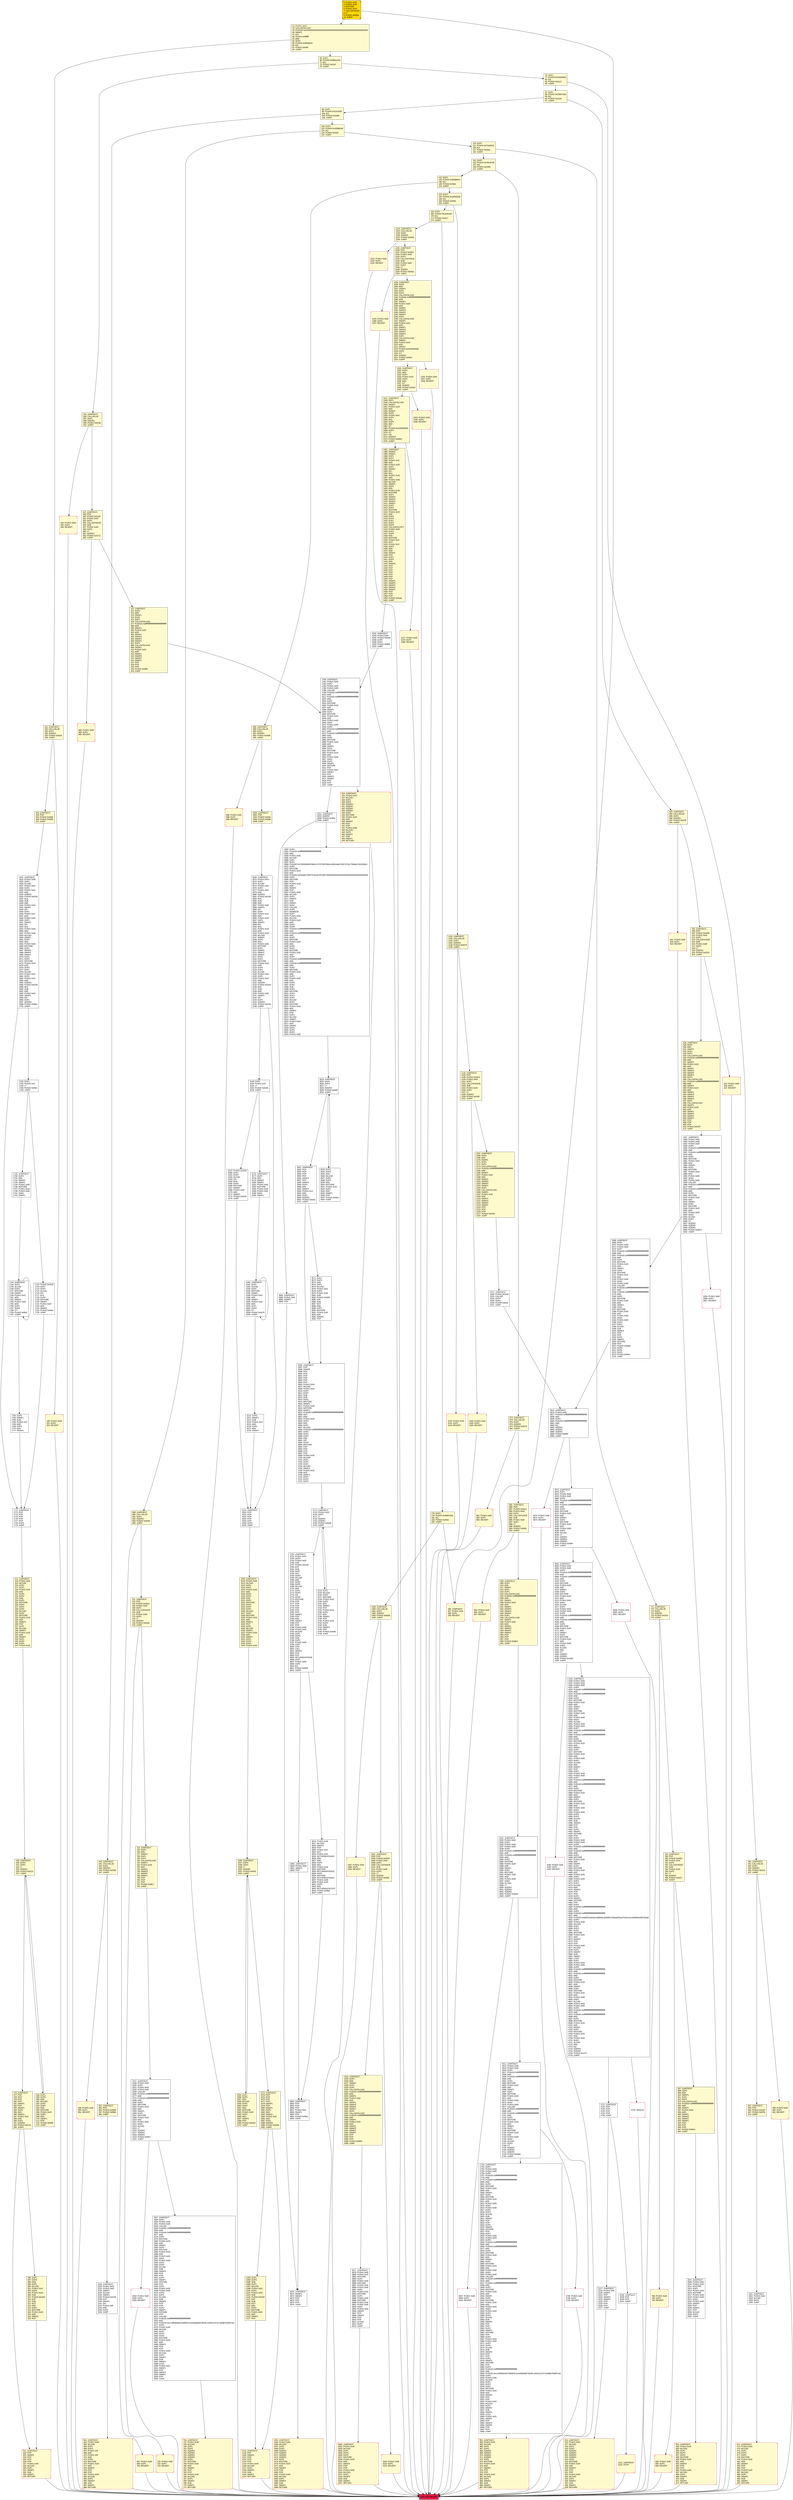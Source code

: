 digraph G {
bgcolor=transparent rankdir=UD;
node [shape=box style=filled color=black fillcolor=white fontname=arial fontcolor=black];
1223 [label="1223: JUMPDEST\l1224: CALLVALUE\l1225: DUP1\l1226: ISZERO\l1227: PUSH2 0x04d3\l1230: JUMPI\l" fillcolor=lemonchiffon ];
3974 [label="3974: JUMPDEST\l3975: DUP1\l3976: PUSH1 0x04\l3978: PUSH1 0x00\l3980: DUP6\l3981: PUSH20 0xffffffffffffffffffffffffffffffffffffffff\l4002: AND\l4003: PUSH20 0xffffffffffffffffffffffffffffffffffffffff\l4024: AND\l4025: DUP2\l4026: MSTORE\l4027: PUSH1 0x20\l4029: ADD\l4030: SWAP1\l4031: DUP2\l4032: MSTORE\l4033: PUSH1 0x20\l4035: ADD\l4036: PUSH1 0x00\l4038: SHA3\l4039: SLOAD\l4040: LT\l4041: ISZERO\l4042: ISZERO\l4043: ISZERO\l4044: PUSH2 0x0fd4\l4047: JUMPI\l" ];
450 [label="450: JUMPDEST\l451: CALLVALUE\l452: DUP1\l453: ISZERO\l454: PUSH2 0x01ce\l457: JUMPI\l" fillcolor=lemonchiffon ];
689 [label="689: JUMPDEST\l690: CALLVALUE\l691: DUP1\l692: ISZERO\l693: PUSH2 0x02bd\l696: JUMPI\l" fillcolor=lemonchiffon ];
3551 [label="3551: JUMPDEST\l3552: POP\l3553: POP\l3554: POP\l3555: POP\l3556: SWAP1\l3557: POP\l3558: SWAP1\l3559: DUP2\l3560: ADD\l3561: SWAP1\l3562: PUSH1 0x1f\l3564: AND\l3565: DUP1\l3566: ISZERO\l3567: PUSH2 0x0e0c\l3570: JUMPI\l" ];
2531 [label="2531: JUMPDEST\l2532: PUSH1 0x00\l2534: DUP2\l2535: PUSH1 0x04\l2537: PUSH1 0x00\l2539: DUP6\l2540: PUSH20 0xffffffffffffffffffffffffffffffffffffffff\l2561: AND\l2562: PUSH20 0xffffffffffffffffffffffffffffffffffffffff\l2583: AND\l2584: DUP2\l2585: MSTORE\l2586: PUSH1 0x20\l2588: ADD\l2589: SWAP1\l2590: DUP2\l2591: MSTORE\l2592: PUSH1 0x20\l2594: ADD\l2595: PUSH1 0x00\l2597: SHA3\l2598: SLOAD\l2599: LT\l2600: ISZERO\l2601: ISZERO\l2602: ISZERO\l2603: PUSH2 0x0a33\l2606: JUMPI\l" ];
3870 [label="3870: JUMPDEST\l3871: SWAP4\l3872: SWAP3\l3873: POP\l3874: POP\l3875: POP\l3876: JUMP\l" ];
505 [label="505: JUMPDEST\l506: POP\l507: PUSH2 0x0266\l510: PUSH1 0x04\l512: DUP1\l513: CALLDATASIZE\l514: SUB\l515: PUSH1 0x60\l517: DUP2\l518: LT\l519: ISZERO\l520: PUSH2 0x0210\l523: JUMPI\l" fillcolor=lemonchiffon ];
258 [label="258: DUP1\l259: DUP3\l260: ADD\l261: MLOAD\l262: DUP2\l263: DUP5\l264: ADD\l265: MSTORE\l266: PUSH1 0x20\l268: DUP2\l269: ADD\l270: SWAP1\l271: POP\l272: PUSH2 0x00f9\l275: JUMP\l" fillcolor=lemonchiffon ];
2507 [label="2507: JUMPDEST\l2508: PUSH1 0x04\l2510: PUSH1 0x20\l2512: MSTORE\l2513: DUP1\l2514: PUSH1 0x00\l2516: MSTORE\l2517: PUSH1 0x40\l2519: PUSH1 0x00\l2521: SHA3\l2522: PUSH1 0x00\l2524: SWAP2\l2525: POP\l2526: SWAP1\l2527: POP\l2528: SLOAD\l2529: DUP2\l2530: JUMP\l" ];
1235 [label="1235: JUMPDEST\l1236: POP\l1237: PUSH2 0x05b7\l1240: PUSH1 0x04\l1242: DUP1\l1243: CALLDATASIZE\l1244: SUB\l1245: PUSH1 0x60\l1247: DUP2\l1248: LT\l1249: ISZERO\l1250: PUSH2 0x04ea\l1253: JUMPI\l" fillcolor=lemonchiffon ];
2327 [label="2327: JUMPDEST\l2328: DUP2\l2329: PUSH1 0x04\l2331: PUSH1 0x00\l2333: CALLER\l2334: PUSH20 0xffffffffffffffffffffffffffffffffffffffff\l2355: AND\l2356: PUSH20 0xffffffffffffffffffffffffffffffffffffffff\l2377: AND\l2378: DUP2\l2379: MSTORE\l2380: PUSH1 0x20\l2382: ADD\l2383: SWAP1\l2384: DUP2\l2385: MSTORE\l2386: PUSH1 0x20\l2388: ADD\l2389: PUSH1 0x00\l2391: SHA3\l2392: PUSH1 0x00\l2394: DUP3\l2395: DUP3\l2396: SLOAD\l2397: SUB\l2398: SWAP3\l2399: POP\l2400: POP\l2401: DUP2\l2402: SWAP1\l2403: SSTORE\l2404: POP\l2405: DUP2\l2406: PUSH1 0x03\l2408: PUSH1 0x00\l2410: DUP3\l2411: DUP3\l2412: SLOAD\l2413: SUB\l2414: SWAP3\l2415: POP\l2416: POP\l2417: DUP2\l2418: SWAP1\l2419: SSTORE\l2420: POP\l2421: CALLER\l2422: PUSH20 0xffffffffffffffffffffffffffffffffffffffff\l2443: AND\l2444: PUSH32 0xcc16f5dbb4873280815c1ee09dbd06736cffcc184412cf7a71a0fdb75d397ca5\l2477: DUP4\l2478: PUSH1 0x40\l2480: MLOAD\l2481: DUP1\l2482: DUP3\l2483: DUP2\l2484: MSTORE\l2485: PUSH1 0x20\l2487: ADD\l2488: SWAP2\l2489: POP\l2490: POP\l2491: PUSH1 0x40\l2493: MLOAD\l2494: DUP1\l2495: SWAP2\l2496: SUB\l2497: SWAP1\l2498: LOG2\l2499: PUSH1 0x01\l2501: SWAP1\l2502: POP\l2503: SWAP2\l2504: SWAP1\l2505: POP\l2506: JUMP\l" ];
1055 [label="1055: DUP1\l1056: DUP3\l1057: ADD\l1058: MLOAD\l1059: DUP2\l1060: DUP5\l1061: ADD\l1062: MSTORE\l1063: PUSH1 0x20\l1065: DUP2\l1066: ADD\l1067: SWAP1\l1068: POP\l1069: PUSH2 0x0416\l1072: JUMP\l" fillcolor=lemonchiffon ];
1710 [label="1710: PUSH2 0x0100\l1713: DUP1\l1714: DUP4\l1715: SLOAD\l1716: DIV\l1717: MUL\l1718: DUP4\l1719: MSTORE\l1720: SWAP2\l1721: PUSH1 0x20\l1723: ADD\l1724: SWAP2\l1725: PUSH2 0x06ec\l1728: JUMP\l" ];
347 [label="347: JUMPDEST\l348: POP\l349: PUSH2 0x01a8\l352: PUSH1 0x04\l354: DUP1\l355: CALLDATASIZE\l356: SUB\l357: PUSH1 0x40\l359: DUP2\l360: LT\l361: ISZERO\l362: PUSH2 0x0172\l365: JUMPI\l" fillcolor=lemonchiffon ];
697 [label="697: PUSH1 0x00\l699: DUP1\l700: REVERT\l" fillcolor=lemonchiffon shape=Msquare color=crimson ];
1702 [label="1702: DUP1\l1703: PUSH1 0x1f\l1705: LT\l1706: PUSH2 0x06c1\l1709: JUMPI\l" ];
1381 [label="1381: JUMPDEST\l1382: SWAP2\l1383: SWAP1\l1384: DUP1\l1385: DUP1\l1386: PUSH1 0x1f\l1388: ADD\l1389: PUSH1 0x20\l1391: DUP1\l1392: SWAP2\l1393: DIV\l1394: MUL\l1395: PUSH1 0x20\l1397: ADD\l1398: PUSH1 0x40\l1400: MLOAD\l1401: SWAP1\l1402: DUP2\l1403: ADD\l1404: PUSH1 0x40\l1406: MSTORE\l1407: DUP1\l1408: SWAP4\l1409: SWAP3\l1410: SWAP2\l1411: SWAP1\l1412: DUP2\l1413: DUP2\l1414: MSTORE\l1415: PUSH1 0x20\l1417: ADD\l1418: DUP4\l1419: DUP4\l1420: DUP1\l1421: DUP3\l1422: DUP5\l1423: CALLDATACOPY\l1424: PUSH1 0x00\l1426: DUP2\l1427: DUP5\l1428: ADD\l1429: MSTORE\l1430: PUSH1 0x1f\l1432: NOT\l1433: PUSH1 0x1f\l1435: DUP3\l1436: ADD\l1437: AND\l1438: SWAP1\l1439: POP\l1440: DUP1\l1441: DUP4\l1442: ADD\l1443: SWAP3\l1444: POP\l1445: POP\l1446: POP\l1447: POP\l1448: POP\l1449: POP\l1450: POP\l1451: SWAP2\l1452: SWAP3\l1453: SWAP2\l1454: SWAP3\l1455: SWAP1\l1456: POP\l1457: POP\l1458: POP\l1459: PUSH2 0x0caa\l1462: JUMP\l" fillcolor=lemonchiffon ];
109 [label="109: DUP1\l110: PUSH4 0x42966c68\l115: EQ\l116: PUSH2 0x02b1\l119: JUMPI\l" fillcolor=lemonchiffon ];
2746 [label="2746: PUSH1 0x00\l2748: DUP1\l2749: REVERT\l" shape=Msquare color=crimson ];
661 [label="661: JUMPDEST\l662: PUSH1 0x40\l664: MLOAD\l665: DUP1\l666: DUP3\l667: PUSH1 0xff\l669: AND\l670: PUSH1 0xff\l672: AND\l673: DUP2\l674: MSTORE\l675: PUSH1 0x20\l677: ADD\l678: SWAP2\l679: POP\l680: POP\l681: PUSH1 0x40\l683: MLOAD\l684: DUP1\l685: SWAP2\l686: SUB\l687: SWAP1\l688: RETURN\l" fillcolor=lemonchiffon shape=Msquare color=crimson ];
3254 [label="3254: JUMPDEST\l3255: ISZERO\l3256: PUSH2 0x0f19\l3259: JUMPI\l" ];
296 [label="296: DUP1\l297: DUP3\l298: SUB\l299: DUP1\l300: MLOAD\l301: PUSH1 0x01\l303: DUP4\l304: PUSH1 0x20\l306: SUB\l307: PUSH2 0x0100\l310: EXP\l311: SUB\l312: NOT\l313: AND\l314: DUP2\l315: MSTORE\l316: PUSH1 0x20\l318: ADD\l319: SWAP2\l320: POP\l" fillcolor=lemonchiffon ];
3970 [label="3970: PUSH1 0x00\l3972: DUP1\l3973: REVERT\l" shape=Msquare color=crimson ];
1073 [label="1073: JUMPDEST\l1074: POP\l1075: POP\l1076: POP\l1077: POP\l1078: SWAP1\l1079: POP\l1080: SWAP1\l1081: DUP2\l1082: ADD\l1083: SWAP1\l1084: PUSH1 0x1f\l1086: AND\l1087: DUP1\l1088: ISZERO\l1089: PUSH2 0x045e\l1092: JUMPI\l" fillcolor=lemonchiffon ];
1921 [label="1921: JUMPDEST\l1922: PUSH1 0x03\l1924: SLOAD\l1925: DUP2\l1926: JUMP\l" ];
4052 [label="4052: JUMPDEST\l4053: PUSH1 0x04\l4055: PUSH1 0x00\l4057: DUP4\l4058: PUSH20 0xffffffffffffffffffffffffffffffffffffffff\l4079: AND\l4080: PUSH20 0xffffffffffffffffffffffffffffffffffffffff\l4101: AND\l4102: DUP2\l4103: MSTORE\l4104: PUSH1 0x20\l4106: ADD\l4107: SWAP1\l4108: DUP2\l4109: MSTORE\l4110: PUSH1 0x20\l4112: ADD\l4113: PUSH1 0x00\l4115: SHA3\l4116: SLOAD\l4117: DUP2\l4118: PUSH1 0x04\l4120: PUSH1 0x00\l4122: DUP6\l4123: PUSH20 0xffffffffffffffffffffffffffffffffffffffff\l4144: AND\l4145: PUSH20 0xffffffffffffffffffffffffffffffffffffffff\l4166: AND\l4167: DUP2\l4168: MSTORE\l4169: PUSH1 0x20\l4171: ADD\l4172: SWAP1\l4173: DUP2\l4174: MSTORE\l4175: PUSH1 0x20\l4177: ADD\l4178: PUSH1 0x00\l4180: SHA3\l4181: SLOAD\l4182: ADD\l4183: GT\l4184: ISZERO\l4185: ISZERO\l4186: PUSH2 0x1062\l4189: JUMPI\l" ];
1927 [label="1927: JUMPDEST\l1928: PUSH1 0x00\l1930: PUSH1 0x05\l1932: PUSH1 0x00\l1934: DUP6\l1935: PUSH20 0xffffffffffffffffffffffffffffffffffffffff\l1956: AND\l1957: PUSH20 0xffffffffffffffffffffffffffffffffffffffff\l1978: AND\l1979: DUP2\l1980: MSTORE\l1981: PUSH1 0x20\l1983: ADD\l1984: SWAP1\l1985: DUP2\l1986: MSTORE\l1987: PUSH1 0x20\l1989: ADD\l1990: PUSH1 0x00\l1992: SHA3\l1993: PUSH1 0x00\l1995: CALLER\l1996: PUSH20 0xffffffffffffffffffffffffffffffffffffffff\l2017: AND\l2018: PUSH20 0xffffffffffffffffffffffffffffffffffffffff\l2039: AND\l2040: DUP2\l2041: MSTORE\l2042: PUSH1 0x20\l2044: ADD\l2045: SWAP1\l2046: DUP2\l2047: MSTORE\l2048: PUSH1 0x20\l2050: ADD\l2051: PUSH1 0x00\l2053: SHA3\l2054: SLOAD\l2055: DUP3\l2056: GT\l2057: ISZERO\l2058: ISZERO\l2059: ISZERO\l2060: PUSH2 0x0814\l2063: JUMPI\l" ];
648 [label="648: PUSH1 0x00\l650: DUP1\l651: REVERT\l" fillcolor=lemonchiffon shape=Msquare color=crimson ];
904 [label="904: PUSH1 0x00\l906: DUP1\l907: REVERT\l" fillcolor=lemonchiffon shape=Msquare color=crimson ];
1163 [label="1163: PUSH1 0x00\l1165: DUP1\l1166: REVERT\l" fillcolor=lemonchiffon shape=Msquare color=crimson ];
873 [label="873: JUMPDEST\l874: CALLVALUE\l875: DUP1\l876: ISZERO\l877: PUSH2 0x0375\l880: JUMPI\l" fillcolor=lemonchiffon ];
191 [label="191: JUMPDEST\l192: CALLVALUE\l193: DUP1\l194: ISZERO\l195: PUSH2 0x00cb\l198: JUMPI\l" fillcolor=lemonchiffon ];
1347 [label="1347: JUMPDEST\l1348: DUP1\l1349: CALLDATALOAD\l1350: SWAP1\l1351: PUSH1 0x20\l1353: ADD\l1354: SWAP2\l1355: DUP5\l1356: PUSH1 0x01\l1358: DUP4\l1359: MUL\l1360: DUP5\l1361: ADD\l1362: GT\l1363: PUSH5 0x0100000000\l1369: DUP4\l1370: GT\l1371: OR\l1372: ISZERO\l1373: PUSH2 0x0565\l1376: JUMPI\l" fillcolor=lemonchiffon ];
203 [label="203: JUMPDEST\l204: POP\l205: PUSH2 0x00d4\l208: PUSH2 0x0656\l211: JUMP\l" fillcolor=lemonchiffon ];
276 [label="276: JUMPDEST\l277: POP\l278: POP\l279: POP\l280: POP\l281: SWAP1\l282: POP\l283: SWAP1\l284: DUP2\l285: ADD\l286: SWAP1\l287: PUSH1 0x1f\l289: AND\l290: DUP1\l291: ISZERO\l292: PUSH2 0x0141\l295: JUMPI\l" fillcolor=lemonchiffon ];
4721 [label="4721: JUMPDEST\l4722: POP\l4723: POP\l4724: POP\l4725: POP\l4726: JUMP\l" ];
335 [label="335: JUMPDEST\l336: CALLVALUE\l337: DUP1\l338: ISZERO\l339: PUSH2 0x015b\l342: JUMPI\l" fillcolor=lemonchiffon ];
1009 [label="1009: JUMPDEST\l1010: PUSH1 0x40\l1012: MLOAD\l1013: DUP1\l1014: DUP1\l1015: PUSH1 0x20\l1017: ADD\l1018: DUP3\l1019: DUP2\l1020: SUB\l1021: DUP3\l1022: MSTORE\l1023: DUP4\l1024: DUP2\l1025: DUP2\l1026: MLOAD\l1027: DUP2\l1028: MSTORE\l1029: PUSH1 0x20\l1031: ADD\l1032: SWAP2\l1033: POP\l1034: DUP1\l1035: MLOAD\l1036: SWAP1\l1037: PUSH1 0x20\l1039: ADD\l1040: SWAP1\l1041: DUP1\l1042: DUP4\l1043: DUP4\l1044: PUSH1 0x00\l" fillcolor=lemonchiffon ];
996 [label="996: PUSH1 0x00\l998: DUP1\l999: REVERT\l" fillcolor=lemonchiffon shape=Msquare color=crimson ];
2068 [label="2068: JUMPDEST\l2069: DUP2\l2070: PUSH1 0x05\l2072: PUSH1 0x00\l2074: DUP7\l2075: PUSH20 0xffffffffffffffffffffffffffffffffffffffff\l2096: AND\l2097: PUSH20 0xffffffffffffffffffffffffffffffffffffffff\l2118: AND\l2119: DUP2\l2120: MSTORE\l2121: PUSH1 0x20\l2123: ADD\l2124: SWAP1\l2125: DUP2\l2126: MSTORE\l2127: PUSH1 0x20\l2129: ADD\l2130: PUSH1 0x00\l2132: SHA3\l2133: PUSH1 0x00\l2135: CALLER\l2136: PUSH20 0xffffffffffffffffffffffffffffffffffffffff\l2157: AND\l2158: PUSH20 0xffffffffffffffffffffffffffffffffffffffff\l2179: AND\l2180: DUP2\l2181: MSTORE\l2182: PUSH1 0x20\l2184: ADD\l2185: SWAP1\l2186: DUP2\l2187: MSTORE\l2188: PUSH1 0x20\l2190: ADD\l2191: PUSH1 0x00\l2193: SHA3\l2194: PUSH1 0x00\l2196: DUP3\l2197: DUP3\l2198: SLOAD\l2199: SUB\l2200: SWAP3\l2201: POP\l2202: POP\l2203: DUP2\l2204: SWAP1\l2205: SSTORE\l2206: POP\l2207: PUSH2 0x08a9\l2210: DUP5\l2211: DUP5\l2212: DUP5\l2213: PUSH2 0x0f4a\l2216: JUMP\l" ];
1254 [label="1254: PUSH1 0x00\l1256: DUP1\l1257: REVERT\l" fillcolor=lemonchiffon shape=Msquare color=crimson ];
1329 [label="1329: JUMPDEST\l1330: DUP3\l1331: ADD\l1332: DUP4\l1333: PUSH1 0x20\l1335: DUP3\l1336: ADD\l1337: GT\l1338: ISZERO\l1339: PUSH2 0x0543\l1342: JUMPI\l" fillcolor=lemonchiffon ];
3533 [label="3533: DUP1\l3534: DUP3\l3535: ADD\l3536: MLOAD\l3537: DUP2\l3538: DUP5\l3539: ADD\l3540: MSTORE\l3541: PUSH1 0x20\l3543: DUP2\l3544: ADD\l3545: SWAP1\l3546: POP\l3547: PUSH2 0x0dc4\l3550: JUMP\l" ];
1093 [label="1093: DUP1\l1094: DUP3\l1095: SUB\l1096: DUP1\l1097: MLOAD\l1098: PUSH1 0x01\l1100: DUP4\l1101: PUSH1 0x20\l1103: SUB\l1104: PUSH2 0x0100\l1107: EXP\l1108: SUB\l1109: NOT\l1110: AND\l1111: DUP2\l1112: MSTORE\l1113: PUSH1 0x20\l1115: ADD\l1116: SWAP2\l1117: POP\l" fillcolor=lemonchiffon ];
1221 [label="1221: JUMPDEST\l1222: STOP\l" fillcolor=lemonchiffon shape=Msquare color=crimson ];
1520 [label="1520: PUSH1 0x00\l1522: DUP1\l1523: REVERT\l" fillcolor=lemonchiffon shape=Msquare color=crimson ];
501 [label="501: PUSH1 0x00\l503: DUP1\l504: REVERT\l" fillcolor=lemonchiffon shape=Msquare color=crimson ];
3877 [label="3877: JUMPDEST\l3878: PUSH1 0x05\l3880: PUSH1 0x20\l3882: MSTORE\l3883: DUP2\l3884: PUSH1 0x00\l3886: MSTORE\l3887: PUSH1 0x40\l3889: PUSH1 0x00\l3891: SHA3\l3892: PUSH1 0x20\l3894: MSTORE\l3895: DUP1\l3896: PUSH1 0x00\l3898: MSTORE\l3899: PUSH1 0x40\l3901: PUSH1 0x00\l3903: SHA3\l3904: PUSH1 0x00\l3906: SWAP2\l3907: POP\l3908: SWAP2\l3909: POP\l3910: POP\l3911: SLOAD\l3912: DUP2\l3913: JUMP\l" ];
153 [label="153: DUP1\l154: PUSH4 0xa9059cbb\l159: EQ\l160: PUSH2 0x046c\l163: JUMPI\l" fillcolor=lemonchiffon ];
772 [label="772: JUMPDEST\l773: CALLVALUE\l774: DUP1\l775: ISZERO\l776: PUSH2 0x0310\l779: JUMPI\l" fillcolor=lemonchiffon ];
3865 [label="3865: JUMPDEST\l3866: PUSH1 0x00\l3868: SWAP1\l3869: POP\l" ];
614 [label="614: JUMPDEST\l615: PUSH1 0x40\l617: MLOAD\l618: DUP1\l619: DUP3\l620: ISZERO\l621: ISZERO\l622: ISZERO\l623: ISZERO\l624: DUP2\l625: MSTORE\l626: PUSH1 0x20\l628: ADD\l629: SWAP2\l630: POP\l631: POP\l632: PUSH1 0x40\l634: MLOAD\l635: DUP1\l636: SWAP2\l637: SUB\l638: SWAP1\l639: RETURN\l" fillcolor=lemonchiffon shape=Msquare color=crimson ];
807 [label="807: JUMPDEST\l808: DUP2\l809: ADD\l810: SWAP1\l811: DUP1\l812: DUP1\l813: CALLDATALOAD\l814: PUSH20 0xffffffffffffffffffffffffffffffffffffffff\l835: AND\l836: SWAP1\l837: PUSH1 0x20\l839: ADD\l840: SWAP1\l841: SWAP3\l842: SWAP2\l843: SWAP1\l844: POP\l845: POP\l846: POP\l847: PUSH2 0x09cb\l850: JUMP\l" fillcolor=lemonchiffon ];
640 [label="640: JUMPDEST\l641: CALLVALUE\l642: DUP1\l643: ISZERO\l644: PUSH2 0x028c\l647: JUMPI\l" fillcolor=lemonchiffon ];
1501 [label="1501: JUMPDEST\l1502: POP\l1503: PUSH2 0x0640\l1506: PUSH1 0x04\l1508: DUP1\l1509: CALLDATASIZE\l1510: SUB\l1511: PUSH1 0x40\l1513: DUP2\l1514: LT\l1515: ISZERO\l1516: PUSH2 0x05f4\l1519: JUMPI\l" fillcolor=lemonchiffon ];
212 [label="212: JUMPDEST\l213: PUSH1 0x40\l215: MLOAD\l216: DUP1\l217: DUP1\l218: PUSH1 0x20\l220: ADD\l221: DUP3\l222: DUP2\l223: SUB\l224: DUP3\l225: MSTORE\l226: DUP4\l227: DUP2\l228: DUP2\l229: MLOAD\l230: DUP2\l231: MSTORE\l232: PUSH1 0x20\l234: ADD\l235: SWAP2\l236: POP\l237: DUP1\l238: MLOAD\l239: SWAP1\l240: PUSH1 0x20\l242: ADD\l243: SWAP1\l244: DUP1\l245: DUP4\l246: DUP4\l247: PUSH1 0x00\l" fillcolor=lemonchiffon ];
471 [label="471: JUMPDEST\l472: PUSH1 0x40\l474: MLOAD\l475: DUP1\l476: DUP3\l477: DUP2\l478: MSTORE\l479: PUSH1 0x20\l481: ADD\l482: SWAP2\l483: POP\l484: POP\l485: PUSH1 0x40\l487: MLOAD\l488: DUP1\l489: SWAP2\l490: SUB\l491: SWAP1\l492: RETURN\l" fillcolor=lemonchiffon shape=Msquare color=crimson ];
1258 [label="1258: JUMPDEST\l1259: DUP2\l1260: ADD\l1261: SWAP1\l1262: DUP1\l1263: DUP1\l1264: CALLDATALOAD\l1265: PUSH20 0xffffffffffffffffffffffffffffffffffffffff\l1286: AND\l1287: SWAP1\l1288: PUSH1 0x20\l1290: ADD\l1291: SWAP1\l1292: SWAP3\l1293: SWAP2\l1294: SWAP1\l1295: DUP1\l1296: CALLDATALOAD\l1297: SWAP1\l1298: PUSH1 0x20\l1300: ADD\l1301: SWAP1\l1302: SWAP3\l1303: SWAP2\l1304: SWAP1\l1305: DUP1\l1306: CALLDATALOAD\l1307: SWAP1\l1308: PUSH1 0x20\l1310: ADD\l1311: SWAP1\l1312: PUSH5 0x0100000000\l1318: DUP2\l1319: GT\l1320: ISZERO\l1321: PUSH2 0x0531\l1324: JUMPI\l" fillcolor=lemonchiffon ];
199 [label="199: PUSH1 0x00\l201: DUP1\l202: REVERT\l" fillcolor=lemonchiffon shape=Msquare color=crimson ];
2611 [label="2611: JUMPDEST\l2612: PUSH1 0x05\l2614: PUSH1 0x00\l2616: DUP5\l2617: PUSH20 0xffffffffffffffffffffffffffffffffffffffff\l2638: AND\l2639: PUSH20 0xffffffffffffffffffffffffffffffffffffffff\l2660: AND\l2661: DUP2\l2662: MSTORE\l2663: PUSH1 0x20\l2665: ADD\l2666: SWAP1\l2667: DUP2\l2668: MSTORE\l2669: PUSH1 0x20\l2671: ADD\l2672: PUSH1 0x00\l2674: SHA3\l2675: PUSH1 0x00\l2677: CALLER\l2678: PUSH20 0xffffffffffffffffffffffffffffffffffffffff\l2699: AND\l2700: PUSH20 0xffffffffffffffffffffffffffffffffffffffff\l2721: AND\l2722: DUP2\l2723: MSTORE\l2724: PUSH1 0x20\l2726: ADD\l2727: SWAP1\l2728: DUP2\l2729: MSTORE\l2730: PUSH1 0x20\l2732: ADD\l2733: PUSH1 0x00\l2735: SHA3\l2736: SLOAD\l2737: DUP3\l2738: GT\l2739: ISZERO\l2740: ISZERO\l2741: ISZERO\l2742: PUSH2 0x0abe\l2745: JUMPI\l" ];
3190 [label="3190: JUMPDEST\l3191: DUP2\l3192: SLOAD\l3193: DUP2\l3194: MSTORE\l3195: SWAP1\l3196: PUSH1 0x01\l3198: ADD\l3199: SWAP1\l3200: PUSH1 0x20\l3202: ADD\l3203: DUP1\l3204: DUP4\l3205: GT\l3206: PUSH2 0x0c76\l3209: JUMPI\l" ];
458 [label="458: PUSH1 0x00\l460: DUP1\l461: REVERT\l" fillcolor=lemonchiffon shape=Msquare color=crimson ];
1046 [label="1046: JUMPDEST\l1047: DUP4\l1048: DUP2\l1049: LT\l1050: ISZERO\l1051: PUSH2 0x0431\l1054: JUMPI\l" fillcolor=lemonchiffon ];
1167 [label="1167: JUMPDEST\l1168: DUP2\l1169: ADD\l1170: SWAP1\l1171: DUP1\l1172: DUP1\l1173: CALLDATALOAD\l1174: PUSH20 0xffffffffffffffffffffffffffffffffffffffff\l1195: AND\l1196: SWAP1\l1197: PUSH1 0x20\l1199: ADD\l1200: SWAP1\l1201: SWAP3\l1202: SWAP2\l1203: SWAP1\l1204: DUP1\l1205: CALLDATALOAD\l1206: SWAP1\l1207: PUSH1 0x20\l1209: ADD\l1210: SWAP1\l1211: SWAP3\l1212: SWAP2\l1213: SWAP1\l1214: POP\l1215: POP\l1216: POP\l1217: PUSH2 0x0c9b\l1220: JUMP\l" fillcolor=lemonchiffon ];
1231 [label="1231: PUSH1 0x00\l1233: DUP1\l1234: REVERT\l" fillcolor=lemonchiffon shape=Msquare color=crimson ];
720 [label="720: PUSH1 0x00\l722: DUP1\l723: REVERT\l" fillcolor=lemonchiffon shape=Msquare color=crimson ];
724 [label="724: JUMPDEST\l725: DUP2\l726: ADD\l727: SWAP1\l728: DUP1\l729: DUP1\l730: CALLDATALOAD\l731: SWAP1\l732: PUSH1 0x20\l734: ADD\l735: SWAP1\l736: SWAP3\l737: SWAP2\l738: SWAP1\l739: POP\l740: POP\l741: POP\l742: PUSH2 0x08c7\l745: JUMP\l" fillcolor=lemonchiffon ];
4048 [label="4048: PUSH1 0x00\l4050: DUP1\l4051: REVERT\l" shape=Msquare color=crimson ];
3176 [label="3176: JUMPDEST\l3177: DUP3\l3178: ADD\l3179: SWAP2\l3180: SWAP1\l3181: PUSH1 0x00\l3183: MSTORE\l3184: PUSH1 0x20\l3186: PUSH1 0x00\l3188: SHA3\l3189: SWAP1\l" ];
1489 [label="1489: JUMPDEST\l1490: CALLVALUE\l1491: DUP1\l1492: ISZERO\l1493: PUSH2 0x05dd\l1496: JUMPI\l" fillcolor=lemonchiffon ];
3242 [label="3242: JUMPDEST\l3243: PUSH1 0x00\l3245: PUSH2 0x0cb6\l3248: DUP5\l3249: DUP5\l3250: PUSH2 0x06f4\l3253: JUMP\l" ];
4727 [label="4727: EXIT BLOCK\l" fillcolor=crimson ];
1497 [label="1497: PUSH1 0x00\l1499: DUP1\l1500: REVERT\l" fillcolor=lemonchiffon shape=Msquare color=crimson ];
3157 [label="3157: PUSH2 0x0100\l3160: DUP1\l3161: DUP4\l3162: SLOAD\l3163: DIV\l3164: MUL\l3165: DUP4\l3166: MSTORE\l3167: SWAP2\l3168: PUSH1 0x20\l3170: ADD\l3171: SWAP2\l3172: PUSH2 0x0c93\l3175: JUMP\l" ];
3713 [label="3713: JUMPDEST\l3714: PUSH1 0x20\l3716: DUP4\l3717: LT\l3718: ISZERO\l3719: ISZERO\l3720: PUSH2 0x0ea6\l3723: JUMPI\l" ];
3260 [label="3260: DUP4\l3261: PUSH20 0xffffffffffffffffffffffffffffffffffffffff\l3282: AND\l3283: PUSH1 0x40\l3285: MLOAD\l3286: DUP1\l3287: DUP1\l3288: PUSH32 0x72656365697665417070726f76616c28616464726573732c75696e743235362c\l3321: DUP2\l3322: MSTORE\l3323: PUSH1 0x20\l3325: ADD\l3326: PUSH32 0x616464726573732c627974657329000000000000000000000000000000000000\l3359: DUP2\l3360: MSTORE\l3361: POP\l3362: PUSH1 0x2e\l3364: ADD\l3365: SWAP1\l3366: POP\l3367: PUSH1 0x40\l3369: MLOAD\l3370: DUP1\l3371: SWAP2\l3372: SUB\l3373: SWAP1\l3374: SHA3\l3375: CALLER\l3376: DUP6\l3377: ADDRESS\l3378: DUP7\l3379: PUSH1 0x40\l3381: MLOAD\l3382: PUSH1 0x24\l3384: ADD\l3385: DUP1\l3386: DUP6\l3387: PUSH20 0xffffffffffffffffffffffffffffffffffffffff\l3408: AND\l3409: PUSH20 0xffffffffffffffffffffffffffffffffffffffff\l3430: AND\l3431: DUP2\l3432: MSTORE\l3433: PUSH1 0x20\l3435: ADD\l3436: DUP5\l3437: DUP2\l3438: MSTORE\l3439: PUSH1 0x20\l3441: ADD\l3442: DUP4\l3443: PUSH20 0xffffffffffffffffffffffffffffffffffffffff\l3464: AND\l3465: PUSH20 0xffffffffffffffffffffffffffffffffffffffff\l3486: AND\l3487: DUP2\l3488: MSTORE\l3489: PUSH1 0x20\l3491: ADD\l3492: DUP1\l3493: PUSH1 0x20\l3495: ADD\l3496: DUP3\l3497: DUP2\l3498: SUB\l3499: DUP3\l3500: MSTORE\l3501: DUP4\l3502: DUP2\l3503: DUP2\l3504: MLOAD\l3505: DUP2\l3506: MSTORE\l3507: PUSH1 0x20\l3509: ADD\l3510: SWAP2\l3511: POP\l3512: DUP1\l3513: MLOAD\l3514: SWAP1\l3515: PUSH1 0x20\l3517: ADD\l3518: SWAP1\l3519: DUP1\l3520: DUP4\l3521: DUP4\l3522: PUSH1 0x00\l" ];
803 [label="803: PUSH1 0x00\l805: DUP1\l806: REVERT\l" fillcolor=lemonchiffon shape=Msquare color=crimson ];
784 [label="784: JUMPDEST\l785: POP\l786: PUSH2 0x0353\l789: PUSH1 0x04\l791: DUP1\l792: CALLDATASIZE\l793: SUB\l794: PUSH1 0x20\l796: DUP2\l797: LT\l798: ISZERO\l799: PUSH2 0x0327\l802: JUMPI\l" fillcolor=lemonchiffon ];
3848 [label="3848: JUMPDEST\l3849: PUSH1 0x60\l3851: SWAP2\l3852: POP\l" ];
1463 [label="1463: JUMPDEST\l1464: PUSH1 0x40\l1466: MLOAD\l1467: DUP1\l1468: DUP3\l1469: ISZERO\l1470: ISZERO\l1471: ISZERO\l1472: ISZERO\l1473: DUP2\l1474: MSTORE\l1475: PUSH1 0x20\l1477: ADD\l1478: SWAP2\l1479: POP\l1480: POP\l1481: PUSH1 0x40\l1483: MLOAD\l1484: DUP1\l1485: SWAP2\l1486: SUB\l1487: SWAP1\l1488: RETURN\l" fillcolor=lemonchiffon shape=Msquare color=crimson ];
1325 [label="1325: PUSH1 0x00\l1327: DUP1\l1328: REVERT\l" fillcolor=lemonchiffon shape=Msquare color=crimson ];
2607 [label="2607: PUSH1 0x00\l2609: DUP1\l2610: REVERT\l" shape=Msquare color=crimson ];
1622 [label="1622: JUMPDEST\l1623: PUSH1 0x00\l1625: DUP1\l1626: SLOAD\l1627: PUSH1 0x01\l1629: DUP2\l1630: PUSH1 0x01\l1632: AND\l1633: ISZERO\l1634: PUSH2 0x0100\l1637: MUL\l1638: SUB\l1639: AND\l1640: PUSH1 0x02\l1642: SWAP1\l1643: DIV\l1644: DUP1\l1645: PUSH1 0x1f\l1647: ADD\l1648: PUSH1 0x20\l1650: DUP1\l1651: SWAP2\l1652: DIV\l1653: MUL\l1654: PUSH1 0x20\l1656: ADD\l1657: PUSH1 0x40\l1659: MLOAD\l1660: SWAP1\l1661: DUP2\l1662: ADD\l1663: PUSH1 0x40\l1665: MSTORE\l1666: DUP1\l1667: SWAP3\l1668: SWAP2\l1669: SWAP1\l1670: DUP2\l1671: DUP2\l1672: MSTORE\l1673: PUSH1 0x20\l1675: ADD\l1676: DUP3\l1677: DUP1\l1678: SLOAD\l1679: PUSH1 0x01\l1681: DUP2\l1682: PUSH1 0x01\l1684: AND\l1685: ISZERO\l1686: PUSH2 0x0100\l1689: MUL\l1690: SUB\l1691: AND\l1692: PUSH1 0x02\l1694: SWAP1\l1695: DIV\l1696: DUP1\l1697: ISZERO\l1698: PUSH2 0x06ec\l1701: JUMPI\l" ];
885 [label="885: JUMPDEST\l886: POP\l887: PUSH2 0x03c2\l890: PUSH1 0x04\l892: DUP1\l893: CALLDATASIZE\l894: SUB\l895: PUSH1 0x40\l897: DUP2\l898: LT\l899: ISZERO\l900: PUSH2 0x038c\l903: JUMPI\l" fillcolor=lemonchiffon ];
652 [label="652: JUMPDEST\l653: POP\l654: PUSH2 0x0295\l657: PUSH2 0x08b4\l660: JUMP\l" fillcolor=lemonchiffon ];
424 [label="424: JUMPDEST\l425: PUSH1 0x40\l427: MLOAD\l428: DUP1\l429: DUP3\l430: ISZERO\l431: ISZERO\l432: ISZERO\l433: ISZERO\l434: DUP2\l435: MSTORE\l436: PUSH1 0x20\l438: ADD\l439: SWAP2\l440: POP\l441: POP\l442: PUSH1 0x40\l444: MLOAD\l445: DUP1\l446: SWAP2\l447: SUB\l448: SWAP1\l449: RETURN\l" fillcolor=lemonchiffon shape=Msquare color=crimson ];
142 [label="142: DUP1\l143: PUSH4 0x95d89b41\l148: EQ\l149: PUSH2 0x03dc\l152: JUMPI\l" fillcolor=lemonchiffon ];
370 [label="370: JUMPDEST\l371: DUP2\l372: ADD\l373: SWAP1\l374: DUP1\l375: DUP1\l376: CALLDATALOAD\l377: PUSH20 0xffffffffffffffffffffffffffffffffffffffff\l398: AND\l399: SWAP1\l400: PUSH1 0x20\l402: ADD\l403: SWAP1\l404: SWAP3\l405: SWAP2\l406: SWAP1\l407: DUP1\l408: CALLDATALOAD\l409: SWAP1\l410: PUSH1 0x20\l412: ADD\l413: SWAP1\l414: SWAP3\l415: SWAP2\l416: SWAP1\l417: POP\l418: POP\l419: POP\l420: PUSH2 0x06f4\l423: JUMP\l" fillcolor=lemonchiffon ];
528 [label="528: JUMPDEST\l529: DUP2\l530: ADD\l531: SWAP1\l532: DUP1\l533: DUP1\l534: CALLDATALOAD\l535: PUSH20 0xffffffffffffffffffffffffffffffffffffffff\l556: AND\l557: SWAP1\l558: PUSH1 0x20\l560: ADD\l561: SWAP1\l562: SWAP3\l563: SWAP2\l564: SWAP1\l565: DUP1\l566: CALLDATALOAD\l567: PUSH20 0xffffffffffffffffffffffffffffffffffffffff\l588: AND\l589: SWAP1\l590: PUSH1 0x20\l592: ADD\l593: SWAP1\l594: SWAP3\l595: SWAP2\l596: SWAP1\l597: DUP1\l598: CALLDATALOAD\l599: SWAP1\l600: PUSH1 0x20\l602: ADD\l603: SWAP1\l604: SWAP3\l605: SWAP2\l606: SWAP1\l607: POP\l608: POP\l609: POP\l610: PUSH2 0x0787\l613: JUMP\l" fillcolor=lemonchiffon ];
1524 [label="1524: JUMPDEST\l1525: DUP2\l1526: ADD\l1527: SWAP1\l1528: DUP1\l1529: DUP1\l1530: CALLDATALOAD\l1531: PUSH20 0xffffffffffffffffffffffffffffffffffffffff\l1552: AND\l1553: SWAP1\l1554: PUSH1 0x20\l1556: ADD\l1557: SWAP1\l1558: SWAP3\l1559: SWAP2\l1560: SWAP1\l1561: DUP1\l1562: CALLDATALOAD\l1563: PUSH20 0xffffffffffffffffffffffffffffffffffffffff\l1584: AND\l1585: SWAP1\l1586: PUSH1 0x20\l1588: ADD\l1589: SWAP1\l1590: SWAP3\l1591: SWAP2\l1592: SWAP1\l1593: POP\l1594: POP\l1595: POP\l1596: PUSH2 0x0f25\l1599: JUMP\l" fillcolor=lemonchiffon ];
3853 [label="3853: JUMPDEST\l3854: POP\l3855: POP\l3856: POP\l3857: PUSH1 0x01\l3859: SWAP1\l3860: POP\l3861: PUSH2 0x0f1e\l3864: JUMP\l" ];
1343 [label="1343: PUSH1 0x00\l1345: DUP1\l1346: REVERT\l" fillcolor=lemonchiffon shape=Msquare color=crimson ];
462 [label="462: JUMPDEST\l463: POP\l464: PUSH2 0x01d7\l467: PUSH2 0x0781\l470: JUMP\l" fillcolor=lemonchiffon ];
3596 [label="3596: JUMPDEST\l3597: POP\l3598: SWAP6\l3599: POP\l3600: POP\l3601: POP\l3602: POP\l3603: POP\l3604: POP\l3605: PUSH1 0x40\l3607: MLOAD\l3608: PUSH1 0x20\l3610: DUP2\l3611: DUP4\l3612: SUB\l3613: SUB\l3614: DUP2\l3615: MSTORE\l3616: SWAP1\l3617: PUSH1 0x40\l3619: MSTORE\l3620: SWAP1\l3621: PUSH28 0xffffffffffffffffffffffffffffffffffffffffffffffffffffffff\l3650: NOT\l3651: AND\l3652: PUSH1 0x20\l3654: DUP3\l3655: ADD\l3656: DUP1\l3657: MLOAD\l3658: PUSH28 0xffffffffffffffffffffffffffffffffffffffffffffffffffffffff\l3687: DUP4\l3688: DUP2\l3689: DUP4\l3690: AND\l3691: OR\l3692: DUP4\l3693: MSTORE\l3694: POP\l3695: POP\l3696: POP\l3697: POP\l3698: PUSH1 0x40\l3700: MLOAD\l3701: DUP1\l3702: DUP3\l3703: DUP1\l3704: MLOAD\l3705: SWAP1\l3706: PUSH1 0x20\l3708: ADD\l3709: SWAP1\l3710: DUP1\l3711: DUP4\l3712: DUP4\l" ];
3524 [label="3524: JUMPDEST\l3525: DUP4\l3526: DUP2\l3527: LT\l3528: ISZERO\l3529: PUSH2 0x0ddf\l3532: JUMPI\l" ];
3219 [label="3219: JUMPDEST\l3220: POP\l3221: POP\l3222: POP\l3223: POP\l3224: POP\l3225: DUP2\l3226: JUMP\l" ];
65 [label="65: DUP1\l66: PUSH4 0x095ea7b3\l71: EQ\l72: PUSH2 0x014f\l75: JUMPI\l" fillcolor=lemonchiffon ];
3750 [label="3750: JUMPDEST\l3751: PUSH1 0x01\l3753: DUP4\l3754: PUSH1 0x20\l3756: SUB\l3757: PUSH2 0x0100\l3760: EXP\l3761: SUB\l3762: DUP1\l3763: NOT\l3764: DUP3\l3765: MLOAD\l3766: AND\l3767: DUP2\l3768: DUP5\l3769: MLOAD\l3770: AND\l3771: DUP1\l3772: DUP3\l3773: OR\l3774: DUP6\l3775: MSTORE\l3776: POP\l3777: POP\l3778: POP\l3779: POP\l3780: POP\l3781: POP\l3782: SWAP1\l3783: POP\l3784: ADD\l3785: SWAP2\l3786: POP\l3787: POP\l3788: PUSH1 0x00\l3790: PUSH1 0x40\l3792: MLOAD\l3793: DUP1\l3794: DUP4\l3795: SUB\l3796: DUP2\l3797: PUSH1 0x00\l3799: DUP7\l3800: GAS\l3801: CALL\l3802: SWAP2\l3803: POP\l3804: POP\l3805: RETURNDATASIZE\l3806: DUP1\l3807: PUSH1 0x00\l3809: DUP2\l3810: EQ\l3811: PUSH2 0x0f08\l3814: JUMPI\l" ];
0 [label="0: PUSH1 0x80\l2: PUSH1 0x40\l4: MSTORE\l5: PUSH1 0x04\l7: CALLDATASIZE\l8: LT\l9: PUSH2 0x00ba\l12: JUMPI\l" fillcolor=lemonchiffon shape=Msquare fillcolor=gold ];
249 [label="249: JUMPDEST\l250: DUP4\l251: DUP2\l252: LT\l253: ISZERO\l254: PUSH2 0x0114\l257: JUMPI\l" fillcolor=lemonchiffon ];
524 [label="524: PUSH1 0x00\l526: DUP1\l527: REVERT\l" fillcolor=lemonchiffon shape=Msquare color=crimson ];
780 [label="780: PUSH1 0x00\l782: DUP1\l783: REVERT\l" fillcolor=lemonchiffon shape=Msquare color=crimson ];
2217 [label="2217: JUMPDEST\l2218: PUSH1 0x01\l2220: SWAP1\l2221: POP\l2222: SWAP4\l2223: SWAP3\l2224: POP\l2225: POP\l2226: POP\l2227: JUMP\l" ];
3724 [label="3724: DUP1\l3725: MLOAD\l3726: DUP3\l3727: MSTORE\l3728: PUSH1 0x20\l3730: DUP3\l3731: ADD\l3732: SWAP2\l3733: POP\l3734: PUSH1 0x20\l3736: DUP2\l3737: ADD\l3738: SWAP1\l3739: POP\l3740: PUSH1 0x20\l3742: DUP4\l3743: SUB\l3744: SWAP3\l3745: POP\l3746: PUSH2 0x0e81\l3749: JUMP\l" ];
13 [label="13: PUSH1 0x00\l15: CALLDATALOAD\l16: PUSH29 0x0100000000000000000000000000000000000000000000000000000000\l46: SWAP1\l47: DIV\l48: PUSH4 0xffffffff\l53: AND\l54: DUP1\l55: PUSH4 0x06fdde03\l60: EQ\l61: PUSH2 0x00bf\l64: JUMPI\l" fillcolor=lemonchiffon ];
76 [label="76: DUP1\l77: PUSH4 0x18160ddd\l82: EQ\l83: PUSH2 0x01c2\l86: JUMPI\l" fillcolor=lemonchiffon ];
3227 [label="3227: JUMPDEST\l3228: PUSH2 0x0ca6\l3231: CALLER\l3232: DUP4\l3233: DUP4\l3234: PUSH2 0x0f4a\l3237: JUMP\l" ];
2064 [label="2064: PUSH1 0x00\l2066: DUP1\l2067: REVERT\l" shape=Msquare color=crimson ];
2323 [label="2323: PUSH1 0x00\l2325: DUP1\l2326: REVERT\l" shape=Msquare color=crimson ];
3210 [label="3210: DUP3\l3211: SWAP1\l3212: SUB\l3213: PUSH1 0x1f\l3215: AND\l3216: DUP3\l3217: ADD\l3218: SWAP2\l" ];
131 [label="131: DUP1\l132: PUSH4 0x79cc6790\l137: EQ\l138: PUSH2 0x0369\l141: JUMPI\l" fillcolor=lemonchiffon ];
2228 [label="2228: JUMPDEST\l2229: PUSH1 0x02\l2231: PUSH1 0x00\l2233: SWAP1\l2234: SLOAD\l2235: SWAP1\l2236: PUSH2 0x0100\l2239: EXP\l2240: SWAP1\l2241: DIV\l2242: PUSH1 0xff\l2244: AND\l2245: DUP2\l2246: JUMP\l" ];
164 [label="164: DUP1\l165: PUSH4 0xcae9ca51\l170: EQ\l171: PUSH2 0x04c7\l174: JUMPI\l" fillcolor=lemonchiffon ];
4194 [label="4194: JUMPDEST\l4195: PUSH1 0x00\l4197: PUSH1 0x04\l4199: PUSH1 0x00\l4201: DUP5\l4202: PUSH20 0xffffffffffffffffffffffffffffffffffffffff\l4223: AND\l4224: PUSH20 0xffffffffffffffffffffffffffffffffffffffff\l4245: AND\l4246: DUP2\l4247: MSTORE\l4248: PUSH1 0x20\l4250: ADD\l4251: SWAP1\l4252: DUP2\l4253: MSTORE\l4254: PUSH1 0x20\l4256: ADD\l4257: PUSH1 0x00\l4259: SHA3\l4260: SLOAD\l4261: PUSH1 0x04\l4263: PUSH1 0x00\l4265: DUP7\l4266: PUSH20 0xffffffffffffffffffffffffffffffffffffffff\l4287: AND\l4288: PUSH20 0xffffffffffffffffffffffffffffffffffffffff\l4309: AND\l4310: DUP2\l4311: MSTORE\l4312: PUSH1 0x20\l4314: ADD\l4315: SWAP1\l4316: DUP2\l4317: MSTORE\l4318: PUSH1 0x20\l4320: ADD\l4321: PUSH1 0x00\l4323: SHA3\l4324: SLOAD\l4325: ADD\l4326: SWAP1\l4327: POP\l4328: DUP2\l4329: PUSH1 0x04\l4331: PUSH1 0x00\l4333: DUP7\l4334: PUSH20 0xffffffffffffffffffffffffffffffffffffffff\l4355: AND\l4356: PUSH20 0xffffffffffffffffffffffffffffffffffffffff\l4377: AND\l4378: DUP2\l4379: MSTORE\l4380: PUSH1 0x20\l4382: ADD\l4383: SWAP1\l4384: DUP2\l4385: MSTORE\l4386: PUSH1 0x20\l4388: ADD\l4389: PUSH1 0x00\l4391: SHA3\l4392: PUSH1 0x00\l4394: DUP3\l4395: DUP3\l4396: SLOAD\l4397: SUB\l4398: SWAP3\l4399: POP\l4400: POP\l4401: DUP2\l4402: SWAP1\l4403: SSTORE\l4404: POP\l4405: DUP2\l4406: PUSH1 0x04\l4408: PUSH1 0x00\l4410: DUP6\l4411: PUSH20 0xffffffffffffffffffffffffffffffffffffffff\l4432: AND\l4433: PUSH20 0xffffffffffffffffffffffffffffffffffffffff\l4454: AND\l4455: DUP2\l4456: MSTORE\l4457: PUSH1 0x20\l4459: ADD\l4460: SWAP1\l4461: DUP2\l4462: MSTORE\l4463: PUSH1 0x20\l4465: ADD\l4466: PUSH1 0x00\l4468: SHA3\l4469: PUSH1 0x00\l4471: DUP3\l4472: DUP3\l4473: SLOAD\l4474: ADD\l4475: SWAP3\l4476: POP\l4477: POP\l4478: DUP2\l4479: SWAP1\l4480: SSTORE\l4481: POP\l4482: DUP3\l4483: PUSH20 0xffffffffffffffffffffffffffffffffffffffff\l4504: AND\l4505: DUP5\l4506: PUSH20 0xffffffffffffffffffffffffffffffffffffffff\l4527: AND\l4528: PUSH32 0xddf252ad1be2c89b69c2b068fc378daa952ba7f163c4a11628f55a4df523b3ef\l4561: DUP5\l4562: PUSH1 0x40\l4564: MLOAD\l4565: DUP1\l4566: DUP3\l4567: DUP2\l4568: MSTORE\l4569: PUSH1 0x20\l4571: ADD\l4572: SWAP2\l4573: POP\l4574: POP\l4575: PUSH1 0x40\l4577: MLOAD\l4578: DUP1\l4579: SWAP2\l4580: SUB\l4581: SWAP1\l4582: LOG3\l4583: DUP1\l4584: PUSH1 0x04\l4586: PUSH1 0x00\l4588: DUP6\l4589: PUSH20 0xffffffffffffffffffffffffffffffffffffffff\l4610: AND\l4611: PUSH20 0xffffffffffffffffffffffffffffffffffffffff\l4632: AND\l4633: DUP2\l4634: MSTORE\l4635: PUSH1 0x20\l4637: ADD\l4638: SWAP1\l4639: DUP2\l4640: MSTORE\l4641: PUSH1 0x20\l4643: ADD\l4644: PUSH1 0x00\l4646: SHA3\l4647: SLOAD\l4648: PUSH1 0x04\l4650: PUSH1 0x00\l4652: DUP8\l4653: PUSH20 0xffffffffffffffffffffffffffffffffffffffff\l4674: AND\l4675: PUSH20 0xffffffffffffffffffffffffffffffffffffffff\l4696: AND\l4697: DUP2\l4698: MSTORE\l4699: PUSH1 0x20\l4701: ADD\l4702: SWAP1\l4703: DUP2\l4704: MSTORE\l4705: PUSH1 0x20\l4707: ADD\l4708: PUSH1 0x00\l4710: SHA3\l4711: SLOAD\l4712: ADD\l4713: EQ\l4714: ISZERO\l4715: ISZERO\l4716: PUSH2 0x1271\l4719: JUMPI\l" ];
186 [label="186: JUMPDEST\l187: PUSH1 0x00\l189: DUP1\l190: REVERT\l" fillcolor=lemonchiffon shape=Msquare color=crimson ];
1377 [label="1377: PUSH1 0x00\l1379: DUP1\l1380: REVERT\l" fillcolor=lemonchiffon shape=Msquare color=crimson ];
2247 [label="2247: JUMPDEST\l2248: PUSH1 0x00\l2250: DUP2\l2251: PUSH1 0x04\l2253: PUSH1 0x00\l2255: CALLER\l2256: PUSH20 0xffffffffffffffffffffffffffffffffffffffff\l2277: AND\l2278: PUSH20 0xffffffffffffffffffffffffffffffffffffffff\l2299: AND\l2300: DUP2\l2301: MSTORE\l2302: PUSH1 0x20\l2304: ADD\l2305: SWAP1\l2306: DUP2\l2307: MSTORE\l2308: PUSH1 0x20\l2310: ADD\l2311: PUSH1 0x00\l2313: SHA3\l2314: SLOAD\l2315: LT\l2316: ISZERO\l2317: ISZERO\l2318: ISZERO\l2319: PUSH2 0x0917\l2322: JUMPI\l" ];
1132 [label="1132: JUMPDEST\l1133: CALLVALUE\l1134: DUP1\l1135: ISZERO\l1136: PUSH2 0x0478\l1139: JUMPI\l" fillcolor=lemonchiffon ];
493 [label="493: JUMPDEST\l494: CALLVALUE\l495: DUP1\l496: ISZERO\l497: PUSH2 0x01f9\l500: JUMPI\l" fillcolor=lemonchiffon ];
1118 [label="1118: JUMPDEST\l1119: POP\l1120: SWAP3\l1121: POP\l1122: POP\l1123: POP\l1124: PUSH1 0x40\l1126: MLOAD\l1127: DUP1\l1128: SWAP2\l1129: SUB\l1130: SWAP1\l1131: RETURN\l" fillcolor=lemonchiffon shape=Msquare color=crimson ];
1780 [label="1780: JUMPDEST\l1781: PUSH1 0x00\l1783: DUP2\l1784: PUSH1 0x05\l1786: PUSH1 0x00\l1788: CALLER\l1789: PUSH20 0xffffffffffffffffffffffffffffffffffffffff\l1810: AND\l1811: PUSH20 0xffffffffffffffffffffffffffffffffffffffff\l1832: AND\l1833: DUP2\l1834: MSTORE\l1835: PUSH1 0x20\l1837: ADD\l1838: SWAP1\l1839: DUP2\l1840: MSTORE\l1841: PUSH1 0x20\l1843: ADD\l1844: PUSH1 0x00\l1846: SHA3\l1847: PUSH1 0x00\l1849: DUP6\l1850: PUSH20 0xffffffffffffffffffffffffffffffffffffffff\l1871: AND\l1872: PUSH20 0xffffffffffffffffffffffffffffffffffffffff\l1893: AND\l1894: DUP2\l1895: MSTORE\l1896: PUSH1 0x20\l1898: ADD\l1899: SWAP1\l1900: DUP2\l1901: MSTORE\l1902: PUSH1 0x20\l1904: ADD\l1905: PUSH1 0x00\l1907: SHA3\l1908: DUP2\l1909: SWAP1\l1910: SSTORE\l1911: POP\l1912: PUSH1 0x01\l1914: SWAP1\l1915: POP\l1916: SWAP3\l1917: SWAP2\l1918: POP\l1919: POP\l1920: JUMP\l" ];
366 [label="366: PUSH1 0x00\l368: DUP1\l369: REVERT\l" fillcolor=lemonchiffon shape=Msquare color=crimson ];
4720 [label="4720: INVALID\l" shape=Msquare color=crimson ];
881 [label="881: PUSH1 0x00\l883: DUP1\l884: REVERT\l" fillcolor=lemonchiffon shape=Msquare color=crimson ];
3815 [label="3815: PUSH1 0x40\l3817: MLOAD\l3818: SWAP2\l3819: POP\l3820: PUSH1 0x1f\l3822: NOT\l3823: PUSH1 0x3f\l3825: RETURNDATASIZE\l3826: ADD\l3827: AND\l3828: DUP3\l3829: ADD\l3830: PUSH1 0x40\l3832: MSTORE\l3833: RETURNDATASIZE\l3834: DUP3\l3835: MSTORE\l3836: RETURNDATASIZE\l3837: PUSH1 0x00\l3839: PUSH1 0x20\l3841: DUP5\l3842: ADD\l3843: RETURNDATACOPY\l3844: PUSH2 0x0f0d\l3847: JUMP\l" ];
120 [label="120: DUP1\l121: PUSH4 0x70a08231\l126: EQ\l127: PUSH2 0x0304\l130: JUMPI\l" fillcolor=lemonchiffon ];
175 [label="175: DUP1\l176: PUSH4 0xdd62ed3e\l181: EQ\l182: PUSH2 0x05d1\l185: JUMPI\l" fillcolor=lemonchiffon ];
1140 [label="1140: PUSH1 0x00\l1142: DUP1\l1143: REVERT\l" fillcolor=lemonchiffon shape=Msquare color=crimson ];
3914 [label="3914: JUMPDEST\l3915: PUSH1 0x00\l3917: PUSH20 0xffffffffffffffffffffffffffffffffffffffff\l3938: AND\l3939: DUP3\l3940: PUSH20 0xffffffffffffffffffffffffffffffffffffffff\l3961: AND\l3962: EQ\l3963: ISZERO\l3964: ISZERO\l3965: ISZERO\l3966: PUSH2 0x0f86\l3969: JUMPI\l" ];
746 [label="746: JUMPDEST\l747: PUSH1 0x40\l749: MLOAD\l750: DUP1\l751: DUP3\l752: ISZERO\l753: ISZERO\l754: ISZERO\l755: ISZERO\l756: DUP2\l757: MSTORE\l758: PUSH1 0x20\l760: ADD\l761: SWAP2\l762: POP\l763: POP\l764: PUSH1 0x40\l766: MLOAD\l767: DUP1\l768: SWAP2\l769: SUB\l770: SWAP1\l771: RETURN\l" fillcolor=lemonchiffon shape=Msquare color=crimson ];
321 [label="321: JUMPDEST\l322: POP\l323: SWAP3\l324: POP\l325: POP\l326: POP\l327: PUSH1 0x40\l329: MLOAD\l330: DUP1\l331: SWAP2\l332: SUB\l333: SWAP1\l334: RETURN\l" fillcolor=lemonchiffon shape=Msquare color=crimson ];
1772 [label="1772: JUMPDEST\l1773: POP\l1774: POP\l1775: POP\l1776: POP\l1777: POP\l1778: DUP2\l1779: JUMP\l" ];
3149 [label="3149: DUP1\l3150: PUSH1 0x1f\l3152: LT\l3153: PUSH2 0x0c68\l3156: JUMPI\l" ];
1729 [label="1729: JUMPDEST\l1730: DUP3\l1731: ADD\l1732: SWAP2\l1733: SWAP1\l1734: PUSH1 0x00\l1736: MSTORE\l1737: PUSH1 0x20\l1739: PUSH1 0x00\l1741: SHA3\l1742: SWAP1\l" ];
1763 [label="1763: DUP3\l1764: SWAP1\l1765: SUB\l1766: PUSH1 0x1f\l1768: AND\l1769: DUP3\l1770: ADD\l1771: SWAP2\l" ];
851 [label="851: JUMPDEST\l852: PUSH1 0x40\l854: MLOAD\l855: DUP1\l856: DUP3\l857: DUP2\l858: MSTORE\l859: PUSH1 0x20\l861: ADD\l862: SWAP2\l863: POP\l864: POP\l865: PUSH1 0x40\l867: MLOAD\l868: DUP1\l869: SWAP2\l870: SUB\l871: SWAP1\l872: RETURN\l" fillcolor=lemonchiffon shape=Msquare color=crimson ];
1000 [label="1000: JUMPDEST\l1001: POP\l1002: PUSH2 0x03f1\l1005: PUSH2 0x0bfd\l1008: JUMP\l" fillcolor=lemonchiffon ];
87 [label="87: DUP1\l88: PUSH4 0x23b872dd\l93: EQ\l94: PUSH2 0x01ed\l97: JUMPI\l" fillcolor=lemonchiffon ];
98 [label="98: DUP1\l99: PUSH4 0x313ce567\l104: EQ\l105: PUSH2 0x0280\l108: JUMPI\l" fillcolor=lemonchiffon ];
988 [label="988: JUMPDEST\l989: CALLVALUE\l990: DUP1\l991: ISZERO\l992: PUSH2 0x03e8\l995: JUMPI\l" fillcolor=lemonchiffon ];
3238 [label="3238: JUMPDEST\l3239: POP\l3240: POP\l3241: JUMP\l" ];
1743 [label="1743: JUMPDEST\l1744: DUP2\l1745: SLOAD\l1746: DUP2\l1747: MSTORE\l1748: SWAP1\l1749: PUSH1 0x01\l1751: ADD\l1752: SWAP1\l1753: PUSH1 0x20\l1755: ADD\l1756: DUP1\l1757: DUP4\l1758: GT\l1759: PUSH2 0x06cf\l1762: JUMPI\l" ];
1600 [label="1600: JUMPDEST\l1601: PUSH1 0x40\l1603: MLOAD\l1604: DUP1\l1605: DUP3\l1606: DUP2\l1607: MSTORE\l1608: PUSH1 0x20\l1610: ADD\l1611: SWAP2\l1612: POP\l1613: POP\l1614: PUSH1 0x40\l1616: MLOAD\l1617: DUP1\l1618: SWAP2\l1619: SUB\l1620: SWAP1\l1621: RETURN\l" fillcolor=lemonchiffon shape=Msquare color=crimson ];
343 [label="343: PUSH1 0x00\l345: DUP1\l346: REVERT\l" fillcolor=lemonchiffon shape=Msquare color=crimson ];
908 [label="908: JUMPDEST\l909: DUP2\l910: ADD\l911: SWAP1\l912: DUP1\l913: DUP1\l914: CALLDATALOAD\l915: PUSH20 0xffffffffffffffffffffffffffffffffffffffff\l936: AND\l937: SWAP1\l938: PUSH1 0x20\l940: ADD\l941: SWAP1\l942: SWAP3\l943: SWAP2\l944: SWAP1\l945: DUP1\l946: CALLDATALOAD\l947: SWAP1\l948: PUSH1 0x20\l950: ADD\l951: SWAP1\l952: SWAP3\l953: SWAP2\l954: SWAP1\l955: POP\l956: POP\l957: POP\l958: PUSH2 0x09e3\l961: JUMP\l" fillcolor=lemonchiffon ];
3571 [label="3571: DUP1\l3572: DUP3\l3573: SUB\l3574: DUP1\l3575: MLOAD\l3576: PUSH1 0x01\l3578: DUP4\l3579: PUSH1 0x20\l3581: SUB\l3582: PUSH2 0x0100\l3585: EXP\l3586: SUB\l3587: NOT\l3588: AND\l3589: DUP2\l3590: MSTORE\l3591: PUSH1 0x20\l3593: ADD\l3594: SWAP2\l3595: POP\l" ];
701 [label="701: JUMPDEST\l702: POP\l703: PUSH2 0x02ea\l706: PUSH1 0x04\l708: DUP1\l709: CALLDATASIZE\l710: SUB\l711: PUSH1 0x20\l713: DUP2\l714: LT\l715: ISZERO\l716: PUSH2 0x02d4\l719: JUMPI\l" fillcolor=lemonchiffon ];
2750 [label="2750: JUMPDEST\l2751: DUP2\l2752: PUSH1 0x04\l2754: PUSH1 0x00\l2756: DUP6\l2757: PUSH20 0xffffffffffffffffffffffffffffffffffffffff\l2778: AND\l2779: PUSH20 0xffffffffffffffffffffffffffffffffffffffff\l2800: AND\l2801: DUP2\l2802: MSTORE\l2803: PUSH1 0x20\l2805: ADD\l2806: SWAP1\l2807: DUP2\l2808: MSTORE\l2809: PUSH1 0x20\l2811: ADD\l2812: PUSH1 0x00\l2814: SHA3\l2815: PUSH1 0x00\l2817: DUP3\l2818: DUP3\l2819: SLOAD\l2820: SUB\l2821: SWAP3\l2822: POP\l2823: POP\l2824: DUP2\l2825: SWAP1\l2826: SSTORE\l2827: POP\l2828: DUP2\l2829: PUSH1 0x05\l2831: PUSH1 0x00\l2833: DUP6\l2834: PUSH20 0xffffffffffffffffffffffffffffffffffffffff\l2855: AND\l2856: PUSH20 0xffffffffffffffffffffffffffffffffffffffff\l2877: AND\l2878: DUP2\l2879: MSTORE\l2880: PUSH1 0x20\l2882: ADD\l2883: SWAP1\l2884: DUP2\l2885: MSTORE\l2886: PUSH1 0x20\l2888: ADD\l2889: PUSH1 0x00\l2891: SHA3\l2892: PUSH1 0x00\l2894: CALLER\l2895: PUSH20 0xffffffffffffffffffffffffffffffffffffffff\l2916: AND\l2917: PUSH20 0xffffffffffffffffffffffffffffffffffffffff\l2938: AND\l2939: DUP2\l2940: MSTORE\l2941: PUSH1 0x20\l2943: ADD\l2944: SWAP1\l2945: DUP2\l2946: MSTORE\l2947: PUSH1 0x20\l2949: ADD\l2950: PUSH1 0x00\l2952: SHA3\l2953: PUSH1 0x00\l2955: DUP3\l2956: DUP3\l2957: SLOAD\l2958: SUB\l2959: SWAP3\l2960: POP\l2961: POP\l2962: DUP2\l2963: SWAP1\l2964: SSTORE\l2965: POP\l2966: DUP2\l2967: PUSH1 0x03\l2969: PUSH1 0x00\l2971: DUP3\l2972: DUP3\l2973: SLOAD\l2974: SUB\l2975: SWAP3\l2976: POP\l2977: POP\l2978: DUP2\l2979: SWAP1\l2980: SSTORE\l2981: POP\l2982: DUP3\l2983: PUSH20 0xffffffffffffffffffffffffffffffffffffffff\l3004: AND\l3005: PUSH32 0xcc16f5dbb4873280815c1ee09dbd06736cffcc184412cf7a71a0fdb75d397ca5\l3038: DUP4\l3039: PUSH1 0x40\l3041: MLOAD\l3042: DUP1\l3043: DUP3\l3044: DUP2\l3045: MSTORE\l3046: PUSH1 0x20\l3048: ADD\l3049: SWAP2\l3050: POP\l3051: POP\l3052: PUSH1 0x40\l3054: MLOAD\l3055: DUP1\l3056: SWAP2\l3057: SUB\l3058: SWAP1\l3059: LOG2\l3060: PUSH1 0x01\l3062: SWAP1\l3063: POP\l3064: SWAP3\l3065: SWAP2\l3066: POP\l3067: POP\l3068: JUMP\l" ];
962 [label="962: JUMPDEST\l963: PUSH1 0x40\l965: MLOAD\l966: DUP1\l967: DUP3\l968: ISZERO\l969: ISZERO\l970: ISZERO\l971: ISZERO\l972: DUP2\l973: MSTORE\l974: PUSH1 0x20\l976: ADD\l977: SWAP2\l978: POP\l979: POP\l980: PUSH1 0x40\l982: MLOAD\l983: DUP1\l984: SWAP2\l985: SUB\l986: SWAP1\l987: RETURN\l" fillcolor=lemonchiffon shape=Msquare color=crimson ];
3069 [label="3069: JUMPDEST\l3070: PUSH1 0x01\l3072: DUP1\l3073: SLOAD\l3074: PUSH1 0x01\l3076: DUP2\l3077: PUSH1 0x01\l3079: AND\l3080: ISZERO\l3081: PUSH2 0x0100\l3084: MUL\l3085: SUB\l3086: AND\l3087: PUSH1 0x02\l3089: SWAP1\l3090: DIV\l3091: DUP1\l3092: PUSH1 0x1f\l3094: ADD\l3095: PUSH1 0x20\l3097: DUP1\l3098: SWAP2\l3099: DIV\l3100: MUL\l3101: PUSH1 0x20\l3103: ADD\l3104: PUSH1 0x40\l3106: MLOAD\l3107: SWAP1\l3108: DUP2\l3109: ADD\l3110: PUSH1 0x40\l3112: MSTORE\l3113: DUP1\l3114: SWAP3\l3115: SWAP2\l3116: SWAP1\l3117: DUP2\l3118: DUP2\l3119: MSTORE\l3120: PUSH1 0x20\l3122: ADD\l3123: DUP3\l3124: DUP1\l3125: SLOAD\l3126: PUSH1 0x01\l3128: DUP2\l3129: PUSH1 0x01\l3131: AND\l3132: ISZERO\l3133: PUSH2 0x0100\l3136: MUL\l3137: SUB\l3138: AND\l3139: PUSH1 0x02\l3141: SWAP1\l3142: DIV\l3143: DUP1\l3144: ISZERO\l3145: PUSH2 0x0c93\l3148: JUMPI\l" ];
1144 [label="1144: JUMPDEST\l1145: POP\l1146: PUSH2 0x04c5\l1149: PUSH1 0x04\l1151: DUP1\l1152: CALLDATASIZE\l1153: SUB\l1154: PUSH1 0x40\l1156: DUP2\l1157: LT\l1158: ISZERO\l1159: PUSH2 0x048f\l1162: JUMPI\l" fillcolor=lemonchiffon ];
4190 [label="4190: PUSH1 0x00\l4192: DUP1\l4193: REVERT\l" shape=Msquare color=crimson ];
1743 -> 1743;
3190 -> 3190;
1763 -> 1772;
4048 -> 4727;
784 -> 803;
1702 -> 1710;
1501 -> 1520;
988 -> 1000;
1497 -> 4727;
3848 -> 3853;
471 -> 4727;
1223 -> 1235;
3210 -> 3219;
0 -> 13;
109 -> 689;
458 -> 4727;
1000 -> 3069;
1347 -> 1381;
501 -> 4727;
3069 -> 3149;
131 -> 142;
1520 -> 4727;
652 -> 2228;
996 -> 4727;
1729 -> 1743;
1132 -> 1144;
1046 -> 1073;
1622 -> 1772;
807 -> 2507;
1780 -> 424;
3970 -> 4727;
76 -> 87;
335 -> 347;
3571 -> 3596;
904 -> 4727;
1927 -> 2068;
450 -> 458;
2611 -> 2746;
4194 -> 4720;
1235 -> 1258;
640 -> 648;
3254 -> 3865;
3750 -> 3815;
343 -> 4727;
3870 -> 1463;
1093 -> 1118;
962 -> 4727;
1622 -> 1702;
701 -> 724;
1144 -> 1167;
2068 -> 3914;
2611 -> 2750;
153 -> 1132;
493 -> 501;
851 -> 4727;
4052 -> 4194;
2228 -> 661;
175 -> 1489;
881 -> 4727;
3551 -> 3596;
3149 -> 3176;
321 -> 4727;
335 -> 343;
1377 -> 4727;
366 -> 4727;
885 -> 904;
4720 -> 4727;
462 -> 1921;
164 -> 1223;
1772 -> 212;
142 -> 153;
2323 -> 4727;
2327 -> 746;
186 -> 4727;
212 -> 249;
493 -> 505;
640 -> 652;
1710 -> 1772;
2247 -> 2327;
347 -> 366;
3713 -> 3724;
3724 -> 3713;
3190 -> 3210;
780 -> 4727;
772 -> 784;
3157 -> 3219;
424 -> 4727;
65 -> 335;
1258 -> 1325;
153 -> 164;
1343 -> 4727;
3524 -> 3533;
3533 -> 3524;
98 -> 109;
772 -> 780;
803 -> 4727;
3914 -> 3970;
1347 -> 1377;
296 -> 321;
1325 -> 4727;
1463 -> 4727;
689 -> 701;
3551 -> 3571;
2750 -> 962;
191 -> 203;
720 -> 4727;
1489 -> 1497;
87 -> 98;
1132 -> 1140;
199 -> 4727;
0 -> 186;
13 -> 65;
65 -> 76;
3176 -> 3190;
1231 -> 4727;
276 -> 296;
689 -> 697;
87 -> 493;
3750 -> 3848;
3974 -> 4052;
3260 -> 3524;
1221 -> 4727;
1489 -> 1501;
1258 -> 1329;
614 -> 4727;
1009 -> 1046;
1254 -> 4727;
1743 -> 1763;
1921 -> 471;
3815 -> 3853;
370 -> 1780;
3865 -> 3870;
1235 -> 1254;
661 -> 4727;
3069 -> 3219;
1163 -> 4727;
191 -> 199;
648 -> 4727;
120 -> 131;
2531 -> 2611;
3227 -> 3914;
885 -> 908;
164 -> 175;
1223 -> 1231;
175 -> 186;
1073 -> 1093;
2746 -> 4727;
697 -> 4727;
1381 -> 3242;
1329 -> 1347;
2247 -> 2323;
3974 -> 4048;
142 -> 988;
1046 -> 1055;
1055 -> 1046;
4194 -> 4721;
1600 -> 4727;
2531 -> 2607;
131 -> 873;
13 -> 191;
4190 -> 4727;
120 -> 772;
701 -> 720;
347 -> 370;
4721 -> 2217;
249 -> 276;
505 -> 528;
1927 -> 2064;
3853 -> 3870;
450 -> 462;
3254 -> 3260;
746 -> 4727;
1140 -> 4727;
3149 -> 3157;
505 -> 524;
3524 -> 3551;
3877 -> 1600;
873 -> 885;
988 -> 996;
203 -> 1622;
1118 -> 4727;
3242 -> 1780;
724 -> 2247;
76 -> 450;
98 -> 640;
249 -> 258;
258 -> 249;
3238 -> 1221;
528 -> 1927;
1702 -> 1729;
1501 -> 1524;
2064 -> 4727;
109 -> 120;
1524 -> 3877;
3914 -> 3974;
4721 -> 3238;
3713 -> 3750;
1144 -> 1163;
1329 -> 1343;
3596 -> 3713;
784 -> 807;
4052 -> 4190;
524 -> 4727;
1167 -> 3227;
1073 -> 1118;
3219 -> 1009;
873 -> 881;
1780 -> 3254;
276 -> 321;
2507 -> 851;
2217 -> 614;
2607 -> 4727;
908 -> 2531;
}